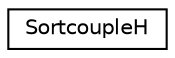 digraph "Graphical Class Hierarchy"
{
  edge [fontname="Helvetica",fontsize="10",labelfontname="Helvetica",labelfontsize="10"];
  node [fontname="Helvetica",fontsize="10",shape=record];
  rankdir="LR";
  Node1 [label="SortcoupleH",height=0.2,width=0.4,color="black", fillcolor="white", style="filled",URL="$classSortcoupleH.html"];
}
